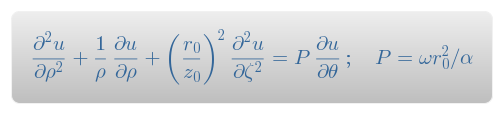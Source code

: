 @startuml
!theme silver
:<latex>\frac {\partial^2 u} {\partial \rho^2} + \frac{1}{\rho} \frac{\partial u}{\partial \rho} + \left(\frac{r_0}{z_0}\right)^2 \frac{\partial^2 u}{\partial \zeta^2} = P\frac{\partial u}{\partial \theta}; \quad P = \omega r_0^2 / \alpha</latex>;
@enduml